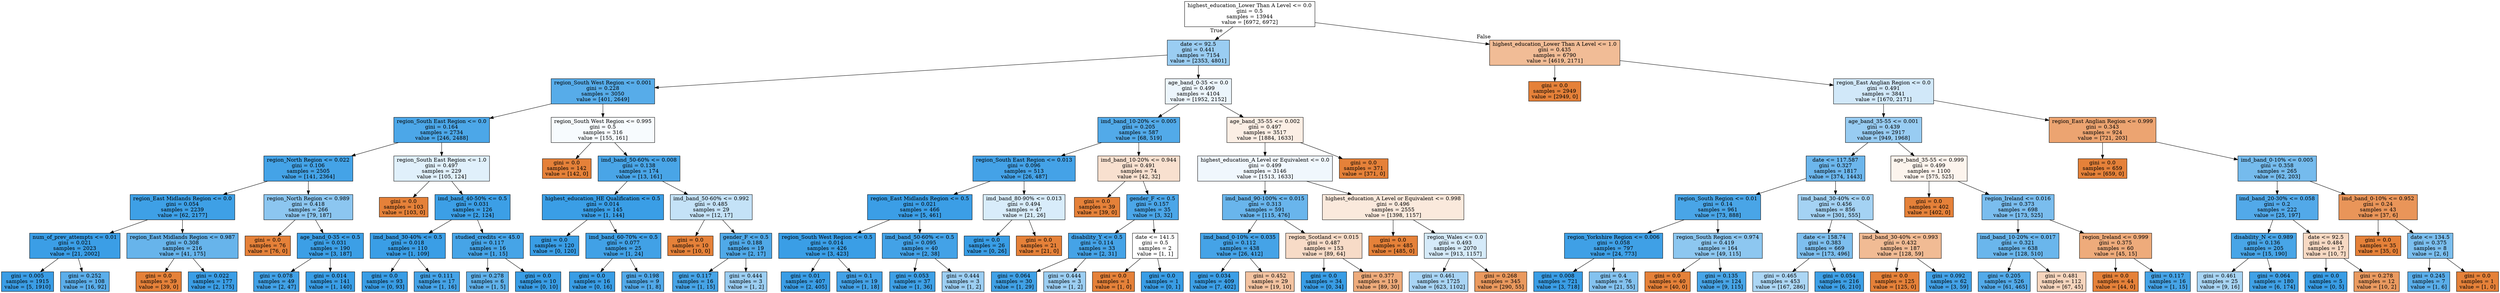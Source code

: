 digraph Tree {
node [shape=box, style="filled", color="black"] ;
0 [label="highest_education_Lower Than A Level <= 0.0\ngini = 0.5\nsamples = 13944\nvalue = [6972, 6972]", fillcolor="#e5813900"] ;
1 [label="date <= 92.5\ngini = 0.441\nsamples = 7154\nvalue = [2353, 4801]", fillcolor="#399de582"] ;
0 -> 1 [labeldistance=2.5, labelangle=45, headlabel="True"] ;
2 [label="region_South West Region <= 0.001\ngini = 0.228\nsamples = 3050\nvalue = [401, 2649]", fillcolor="#399de5d8"] ;
1 -> 2 ;
3 [label="region_South East Region <= 0.0\ngini = 0.164\nsamples = 2734\nvalue = [246, 2488]", fillcolor="#399de5e6"] ;
2 -> 3 ;
4 [label="region_North Region <= 0.022\ngini = 0.106\nsamples = 2505\nvalue = [141, 2364]", fillcolor="#399de5f0"] ;
3 -> 4 ;
5 [label="region_East Midlands Region <= 0.0\ngini = 0.054\nsamples = 2239\nvalue = [62, 2177]", fillcolor="#399de5f8"] ;
4 -> 5 ;
6 [label="num_of_prev_attempts <= 0.01\ngini = 0.021\nsamples = 2023\nvalue = [21, 2002]", fillcolor="#399de5fc"] ;
5 -> 6 ;
7 [label="gini = 0.005\nsamples = 1915\nvalue = [5, 1910]", fillcolor="#399de5fe"] ;
6 -> 7 ;
8 [label="gini = 0.252\nsamples = 108\nvalue = [16, 92]", fillcolor="#399de5d3"] ;
6 -> 8 ;
9 [label="region_East Midlands Region <= 0.987\ngini = 0.308\nsamples = 216\nvalue = [41, 175]", fillcolor="#399de5c3"] ;
5 -> 9 ;
10 [label="gini = 0.0\nsamples = 39\nvalue = [39, 0]", fillcolor="#e58139ff"] ;
9 -> 10 ;
11 [label="gini = 0.022\nsamples = 177\nvalue = [2, 175]", fillcolor="#399de5fc"] ;
9 -> 11 ;
12 [label="region_North Region <= 0.989\ngini = 0.418\nsamples = 266\nvalue = [79, 187]", fillcolor="#399de593"] ;
4 -> 12 ;
13 [label="gini = 0.0\nsamples = 76\nvalue = [76, 0]", fillcolor="#e58139ff"] ;
12 -> 13 ;
14 [label="age_band_0-35 <= 0.5\ngini = 0.031\nsamples = 190\nvalue = [3, 187]", fillcolor="#399de5fb"] ;
12 -> 14 ;
15 [label="gini = 0.078\nsamples = 49\nvalue = [2, 47]", fillcolor="#399de5f4"] ;
14 -> 15 ;
16 [label="gini = 0.014\nsamples = 141\nvalue = [1, 140]", fillcolor="#399de5fd"] ;
14 -> 16 ;
17 [label="region_South East Region <= 1.0\ngini = 0.497\nsamples = 229\nvalue = [105, 124]", fillcolor="#399de527"] ;
3 -> 17 ;
18 [label="gini = 0.0\nsamples = 103\nvalue = [103, 0]", fillcolor="#e58139ff"] ;
17 -> 18 ;
19 [label="imd_band_40-50% <= 0.5\ngini = 0.031\nsamples = 126\nvalue = [2, 124]", fillcolor="#399de5fb"] ;
17 -> 19 ;
20 [label="imd_band_30-40% <= 0.5\ngini = 0.018\nsamples = 110\nvalue = [1, 109]", fillcolor="#399de5fd"] ;
19 -> 20 ;
21 [label="gini = 0.0\nsamples = 93\nvalue = [0, 93]", fillcolor="#399de5ff"] ;
20 -> 21 ;
22 [label="gini = 0.111\nsamples = 17\nvalue = [1, 16]", fillcolor="#399de5ef"] ;
20 -> 22 ;
23 [label="studied_credits <= 45.0\ngini = 0.117\nsamples = 16\nvalue = [1, 15]", fillcolor="#399de5ee"] ;
19 -> 23 ;
24 [label="gini = 0.278\nsamples = 6\nvalue = [1, 5]", fillcolor="#399de5cc"] ;
23 -> 24 ;
25 [label="gini = 0.0\nsamples = 10\nvalue = [0, 10]", fillcolor="#399de5ff"] ;
23 -> 25 ;
26 [label="region_South West Region <= 0.995\ngini = 0.5\nsamples = 316\nvalue = [155, 161]", fillcolor="#399de50a"] ;
2 -> 26 ;
27 [label="gini = 0.0\nsamples = 142\nvalue = [142, 0]", fillcolor="#e58139ff"] ;
26 -> 27 ;
28 [label="imd_band_50-60% <= 0.008\ngini = 0.138\nsamples = 174\nvalue = [13, 161]", fillcolor="#399de5ea"] ;
26 -> 28 ;
29 [label="highest_education_HE Qualification <= 0.5\ngini = 0.014\nsamples = 145\nvalue = [1, 144]", fillcolor="#399de5fd"] ;
28 -> 29 ;
30 [label="gini = 0.0\nsamples = 120\nvalue = [0, 120]", fillcolor="#399de5ff"] ;
29 -> 30 ;
31 [label="imd_band_60-70% <= 0.5\ngini = 0.077\nsamples = 25\nvalue = [1, 24]", fillcolor="#399de5f4"] ;
29 -> 31 ;
32 [label="gini = 0.0\nsamples = 16\nvalue = [0, 16]", fillcolor="#399de5ff"] ;
31 -> 32 ;
33 [label="gini = 0.198\nsamples = 9\nvalue = [1, 8]", fillcolor="#399de5df"] ;
31 -> 33 ;
34 [label="imd_band_50-60% <= 0.992\ngini = 0.485\nsamples = 29\nvalue = [12, 17]", fillcolor="#399de54b"] ;
28 -> 34 ;
35 [label="gini = 0.0\nsamples = 10\nvalue = [10, 0]", fillcolor="#e58139ff"] ;
34 -> 35 ;
36 [label="gender_F <= 0.5\ngini = 0.188\nsamples = 19\nvalue = [2, 17]", fillcolor="#399de5e1"] ;
34 -> 36 ;
37 [label="gini = 0.117\nsamples = 16\nvalue = [1, 15]", fillcolor="#399de5ee"] ;
36 -> 37 ;
38 [label="gini = 0.444\nsamples = 3\nvalue = [1, 2]", fillcolor="#399de57f"] ;
36 -> 38 ;
39 [label="age_band_0-35 <= 0.0\ngini = 0.499\nsamples = 4104\nvalue = [1952, 2152]", fillcolor="#399de518"] ;
1 -> 39 ;
40 [label="imd_band_10-20% <= 0.005\ngini = 0.205\nsamples = 587\nvalue = [68, 519]", fillcolor="#399de5de"] ;
39 -> 40 ;
41 [label="region_South East Region <= 0.013\ngini = 0.096\nsamples = 513\nvalue = [26, 487]", fillcolor="#399de5f1"] ;
40 -> 41 ;
42 [label="region_East Midlands Region <= 0.5\ngini = 0.021\nsamples = 466\nvalue = [5, 461]", fillcolor="#399de5fc"] ;
41 -> 42 ;
43 [label="region_South West Region <= 0.5\ngini = 0.014\nsamples = 426\nvalue = [3, 423]", fillcolor="#399de5fd"] ;
42 -> 43 ;
44 [label="gini = 0.01\nsamples = 407\nvalue = [2, 405]", fillcolor="#399de5fe"] ;
43 -> 44 ;
45 [label="gini = 0.1\nsamples = 19\nvalue = [1, 18]", fillcolor="#399de5f1"] ;
43 -> 45 ;
46 [label="imd_band_50-60% <= 0.5\ngini = 0.095\nsamples = 40\nvalue = [2, 38]", fillcolor="#399de5f2"] ;
42 -> 46 ;
47 [label="gini = 0.053\nsamples = 37\nvalue = [1, 36]", fillcolor="#399de5f8"] ;
46 -> 47 ;
48 [label="gini = 0.444\nsamples = 3\nvalue = [1, 2]", fillcolor="#399de57f"] ;
46 -> 48 ;
49 [label="imd_band_80-90% <= 0.013\ngini = 0.494\nsamples = 47\nvalue = [21, 26]", fillcolor="#399de531"] ;
41 -> 49 ;
50 [label="gini = 0.0\nsamples = 26\nvalue = [0, 26]", fillcolor="#399de5ff"] ;
49 -> 50 ;
51 [label="gini = 0.0\nsamples = 21\nvalue = [21, 0]", fillcolor="#e58139ff"] ;
49 -> 51 ;
52 [label="imd_band_10-20% <= 0.944\ngini = 0.491\nsamples = 74\nvalue = [42, 32]", fillcolor="#e581393d"] ;
40 -> 52 ;
53 [label="gini = 0.0\nsamples = 39\nvalue = [39, 0]", fillcolor="#e58139ff"] ;
52 -> 53 ;
54 [label="gender_F <= 0.5\ngini = 0.157\nsamples = 35\nvalue = [3, 32]", fillcolor="#399de5e7"] ;
52 -> 54 ;
55 [label="disability_Y <= 0.5\ngini = 0.114\nsamples = 33\nvalue = [2, 31]", fillcolor="#399de5ef"] ;
54 -> 55 ;
56 [label="gini = 0.064\nsamples = 30\nvalue = [1, 29]", fillcolor="#399de5f6"] ;
55 -> 56 ;
57 [label="gini = 0.444\nsamples = 3\nvalue = [1, 2]", fillcolor="#399de57f"] ;
55 -> 57 ;
58 [label="date <= 141.5\ngini = 0.5\nsamples = 2\nvalue = [1, 1]", fillcolor="#e5813900"] ;
54 -> 58 ;
59 [label="gini = 0.0\nsamples = 1\nvalue = [1, 0]", fillcolor="#e58139ff"] ;
58 -> 59 ;
60 [label="gini = 0.0\nsamples = 1\nvalue = [0, 1]", fillcolor="#399de5ff"] ;
58 -> 60 ;
61 [label="age_band_35-55 <= 0.002\ngini = 0.497\nsamples = 3517\nvalue = [1884, 1633]", fillcolor="#e5813922"] ;
39 -> 61 ;
62 [label="highest_education_A Level or Equivalent <= 0.0\ngini = 0.499\nsamples = 3146\nvalue = [1513, 1633]", fillcolor="#399de513"] ;
61 -> 62 ;
63 [label="imd_band_90-100% <= 0.015\ngini = 0.313\nsamples = 591\nvalue = [115, 476]", fillcolor="#399de5c1"] ;
62 -> 63 ;
64 [label="imd_band_0-10% <= 0.035\ngini = 0.112\nsamples = 438\nvalue = [26, 412]", fillcolor="#399de5ef"] ;
63 -> 64 ;
65 [label="gini = 0.034\nsamples = 409\nvalue = [7, 402]", fillcolor="#399de5fb"] ;
64 -> 65 ;
66 [label="gini = 0.452\nsamples = 29\nvalue = [19, 10]", fillcolor="#e5813979"] ;
64 -> 66 ;
67 [label="region_Scotland <= 0.015\ngini = 0.487\nsamples = 153\nvalue = [89, 64]", fillcolor="#e5813948"] ;
63 -> 67 ;
68 [label="gini = 0.0\nsamples = 34\nvalue = [0, 34]", fillcolor="#399de5ff"] ;
67 -> 68 ;
69 [label="gini = 0.377\nsamples = 119\nvalue = [89, 30]", fillcolor="#e58139a9"] ;
67 -> 69 ;
70 [label="highest_education_A Level or Equivalent <= 0.998\ngini = 0.496\nsamples = 2555\nvalue = [1398, 1157]", fillcolor="#e581392c"] ;
62 -> 70 ;
71 [label="gini = 0.0\nsamples = 485\nvalue = [485, 0]", fillcolor="#e58139ff"] ;
70 -> 71 ;
72 [label="region_Wales <= 0.0\ngini = 0.493\nsamples = 2070\nvalue = [913, 1157]", fillcolor="#399de536"] ;
70 -> 72 ;
73 [label="gini = 0.461\nsamples = 1725\nvalue = [623, 1102]", fillcolor="#399de56f"] ;
72 -> 73 ;
74 [label="gini = 0.268\nsamples = 345\nvalue = [290, 55]", fillcolor="#e58139cf"] ;
72 -> 74 ;
75 [label="gini = 0.0\nsamples = 371\nvalue = [371, 0]", fillcolor="#e58139ff"] ;
61 -> 75 ;
76 [label="highest_education_Lower Than A Level <= 1.0\ngini = 0.435\nsamples = 6790\nvalue = [4619, 2171]", fillcolor="#e5813987"] ;
0 -> 76 [labeldistance=2.5, labelangle=-45, headlabel="False"] ;
77 [label="gini = 0.0\nsamples = 2949\nvalue = [2949, 0]", fillcolor="#e58139ff"] ;
76 -> 77 ;
78 [label="region_East Anglian Region <= 0.0\ngini = 0.491\nsamples = 3841\nvalue = [1670, 2171]", fillcolor="#399de53b"] ;
76 -> 78 ;
79 [label="age_band_35-55 <= 0.001\ngini = 0.439\nsamples = 2917\nvalue = [949, 1968]", fillcolor="#399de584"] ;
78 -> 79 ;
80 [label="date <= 117.587\ngini = 0.327\nsamples = 1817\nvalue = [374, 1443]", fillcolor="#399de5bd"] ;
79 -> 80 ;
81 [label="region_South Region <= 0.01\ngini = 0.14\nsamples = 961\nvalue = [73, 888]", fillcolor="#399de5ea"] ;
80 -> 81 ;
82 [label="region_Yorkshire Region <= 0.006\ngini = 0.058\nsamples = 797\nvalue = [24, 773]", fillcolor="#399de5f7"] ;
81 -> 82 ;
83 [label="gini = 0.008\nsamples = 721\nvalue = [3, 718]", fillcolor="#399de5fe"] ;
82 -> 83 ;
84 [label="gini = 0.4\nsamples = 76\nvalue = [21, 55]", fillcolor="#399de59e"] ;
82 -> 84 ;
85 [label="region_South Region <= 0.974\ngini = 0.419\nsamples = 164\nvalue = [49, 115]", fillcolor="#399de592"] ;
81 -> 85 ;
86 [label="gini = 0.0\nsamples = 40\nvalue = [40, 0]", fillcolor="#e58139ff"] ;
85 -> 86 ;
87 [label="gini = 0.135\nsamples = 124\nvalue = [9, 115]", fillcolor="#399de5eb"] ;
85 -> 87 ;
88 [label="imd_band_30-40% <= 0.0\ngini = 0.456\nsamples = 856\nvalue = [301, 555]", fillcolor="#399de575"] ;
80 -> 88 ;
89 [label="date <= 158.74\ngini = 0.383\nsamples = 669\nvalue = [173, 496]", fillcolor="#399de5a6"] ;
88 -> 89 ;
90 [label="gini = 0.465\nsamples = 453\nvalue = [167, 286]", fillcolor="#399de56a"] ;
89 -> 90 ;
91 [label="gini = 0.054\nsamples = 216\nvalue = [6, 210]", fillcolor="#399de5f8"] ;
89 -> 91 ;
92 [label="imd_band_30-40% <= 0.993\ngini = 0.432\nsamples = 187\nvalue = [128, 59]", fillcolor="#e5813989"] ;
88 -> 92 ;
93 [label="gini = 0.0\nsamples = 125\nvalue = [125, 0]", fillcolor="#e58139ff"] ;
92 -> 93 ;
94 [label="gini = 0.092\nsamples = 62\nvalue = [3, 59]", fillcolor="#399de5f2"] ;
92 -> 94 ;
95 [label="age_band_35-55 <= 0.999\ngini = 0.499\nsamples = 1100\nvalue = [575, 525]", fillcolor="#e5813916"] ;
79 -> 95 ;
96 [label="gini = 0.0\nsamples = 402\nvalue = [402, 0]", fillcolor="#e58139ff"] ;
95 -> 96 ;
97 [label="region_Ireland <= 0.016\ngini = 0.373\nsamples = 698\nvalue = [173, 525]", fillcolor="#399de5ab"] ;
95 -> 97 ;
98 [label="imd_band_10-20% <= 0.017\ngini = 0.321\nsamples = 638\nvalue = [128, 510]", fillcolor="#399de5bf"] ;
97 -> 98 ;
99 [label="gini = 0.205\nsamples = 526\nvalue = [61, 465]", fillcolor="#399de5de"] ;
98 -> 99 ;
100 [label="gini = 0.481\nsamples = 112\nvalue = [67, 45]", fillcolor="#e5813954"] ;
98 -> 100 ;
101 [label="region_Ireland <= 0.999\ngini = 0.375\nsamples = 60\nvalue = [45, 15]", fillcolor="#e58139aa"] ;
97 -> 101 ;
102 [label="gini = 0.0\nsamples = 44\nvalue = [44, 0]", fillcolor="#e58139ff"] ;
101 -> 102 ;
103 [label="gini = 0.117\nsamples = 16\nvalue = [1, 15]", fillcolor="#399de5ee"] ;
101 -> 103 ;
104 [label="region_East Anglian Region <= 0.999\ngini = 0.343\nsamples = 924\nvalue = [721, 203]", fillcolor="#e58139b7"] ;
78 -> 104 ;
105 [label="gini = 0.0\nsamples = 659\nvalue = [659, 0]", fillcolor="#e58139ff"] ;
104 -> 105 ;
106 [label="imd_band_0-10% <= 0.005\ngini = 0.358\nsamples = 265\nvalue = [62, 203]", fillcolor="#399de5b1"] ;
104 -> 106 ;
107 [label="imd_band_20-30% <= 0.058\ngini = 0.2\nsamples = 222\nvalue = [25, 197]", fillcolor="#399de5df"] ;
106 -> 107 ;
108 [label="disability_N <= 0.989\ngini = 0.136\nsamples = 205\nvalue = [15, 190]", fillcolor="#399de5eb"] ;
107 -> 108 ;
109 [label="gini = 0.461\nsamples = 25\nvalue = [9, 16]", fillcolor="#399de570"] ;
108 -> 109 ;
110 [label="gini = 0.064\nsamples = 180\nvalue = [6, 174]", fillcolor="#399de5f6"] ;
108 -> 110 ;
111 [label="date <= 92.5\ngini = 0.484\nsamples = 17\nvalue = [10, 7]", fillcolor="#e581394d"] ;
107 -> 111 ;
112 [label="gini = 0.0\nsamples = 5\nvalue = [0, 5]", fillcolor="#399de5ff"] ;
111 -> 112 ;
113 [label="gini = 0.278\nsamples = 12\nvalue = [10, 2]", fillcolor="#e58139cc"] ;
111 -> 113 ;
114 [label="imd_band_0-10% <= 0.952\ngini = 0.24\nsamples = 43\nvalue = [37, 6]", fillcolor="#e58139d6"] ;
106 -> 114 ;
115 [label="gini = 0.0\nsamples = 35\nvalue = [35, 0]", fillcolor="#e58139ff"] ;
114 -> 115 ;
116 [label="date <= 134.5\ngini = 0.375\nsamples = 8\nvalue = [2, 6]", fillcolor="#399de5aa"] ;
114 -> 116 ;
117 [label="gini = 0.245\nsamples = 7\nvalue = [1, 6]", fillcolor="#399de5d4"] ;
116 -> 117 ;
118 [label="gini = 0.0\nsamples = 1\nvalue = [1, 0]", fillcolor="#e58139ff"] ;
116 -> 118 ;
}